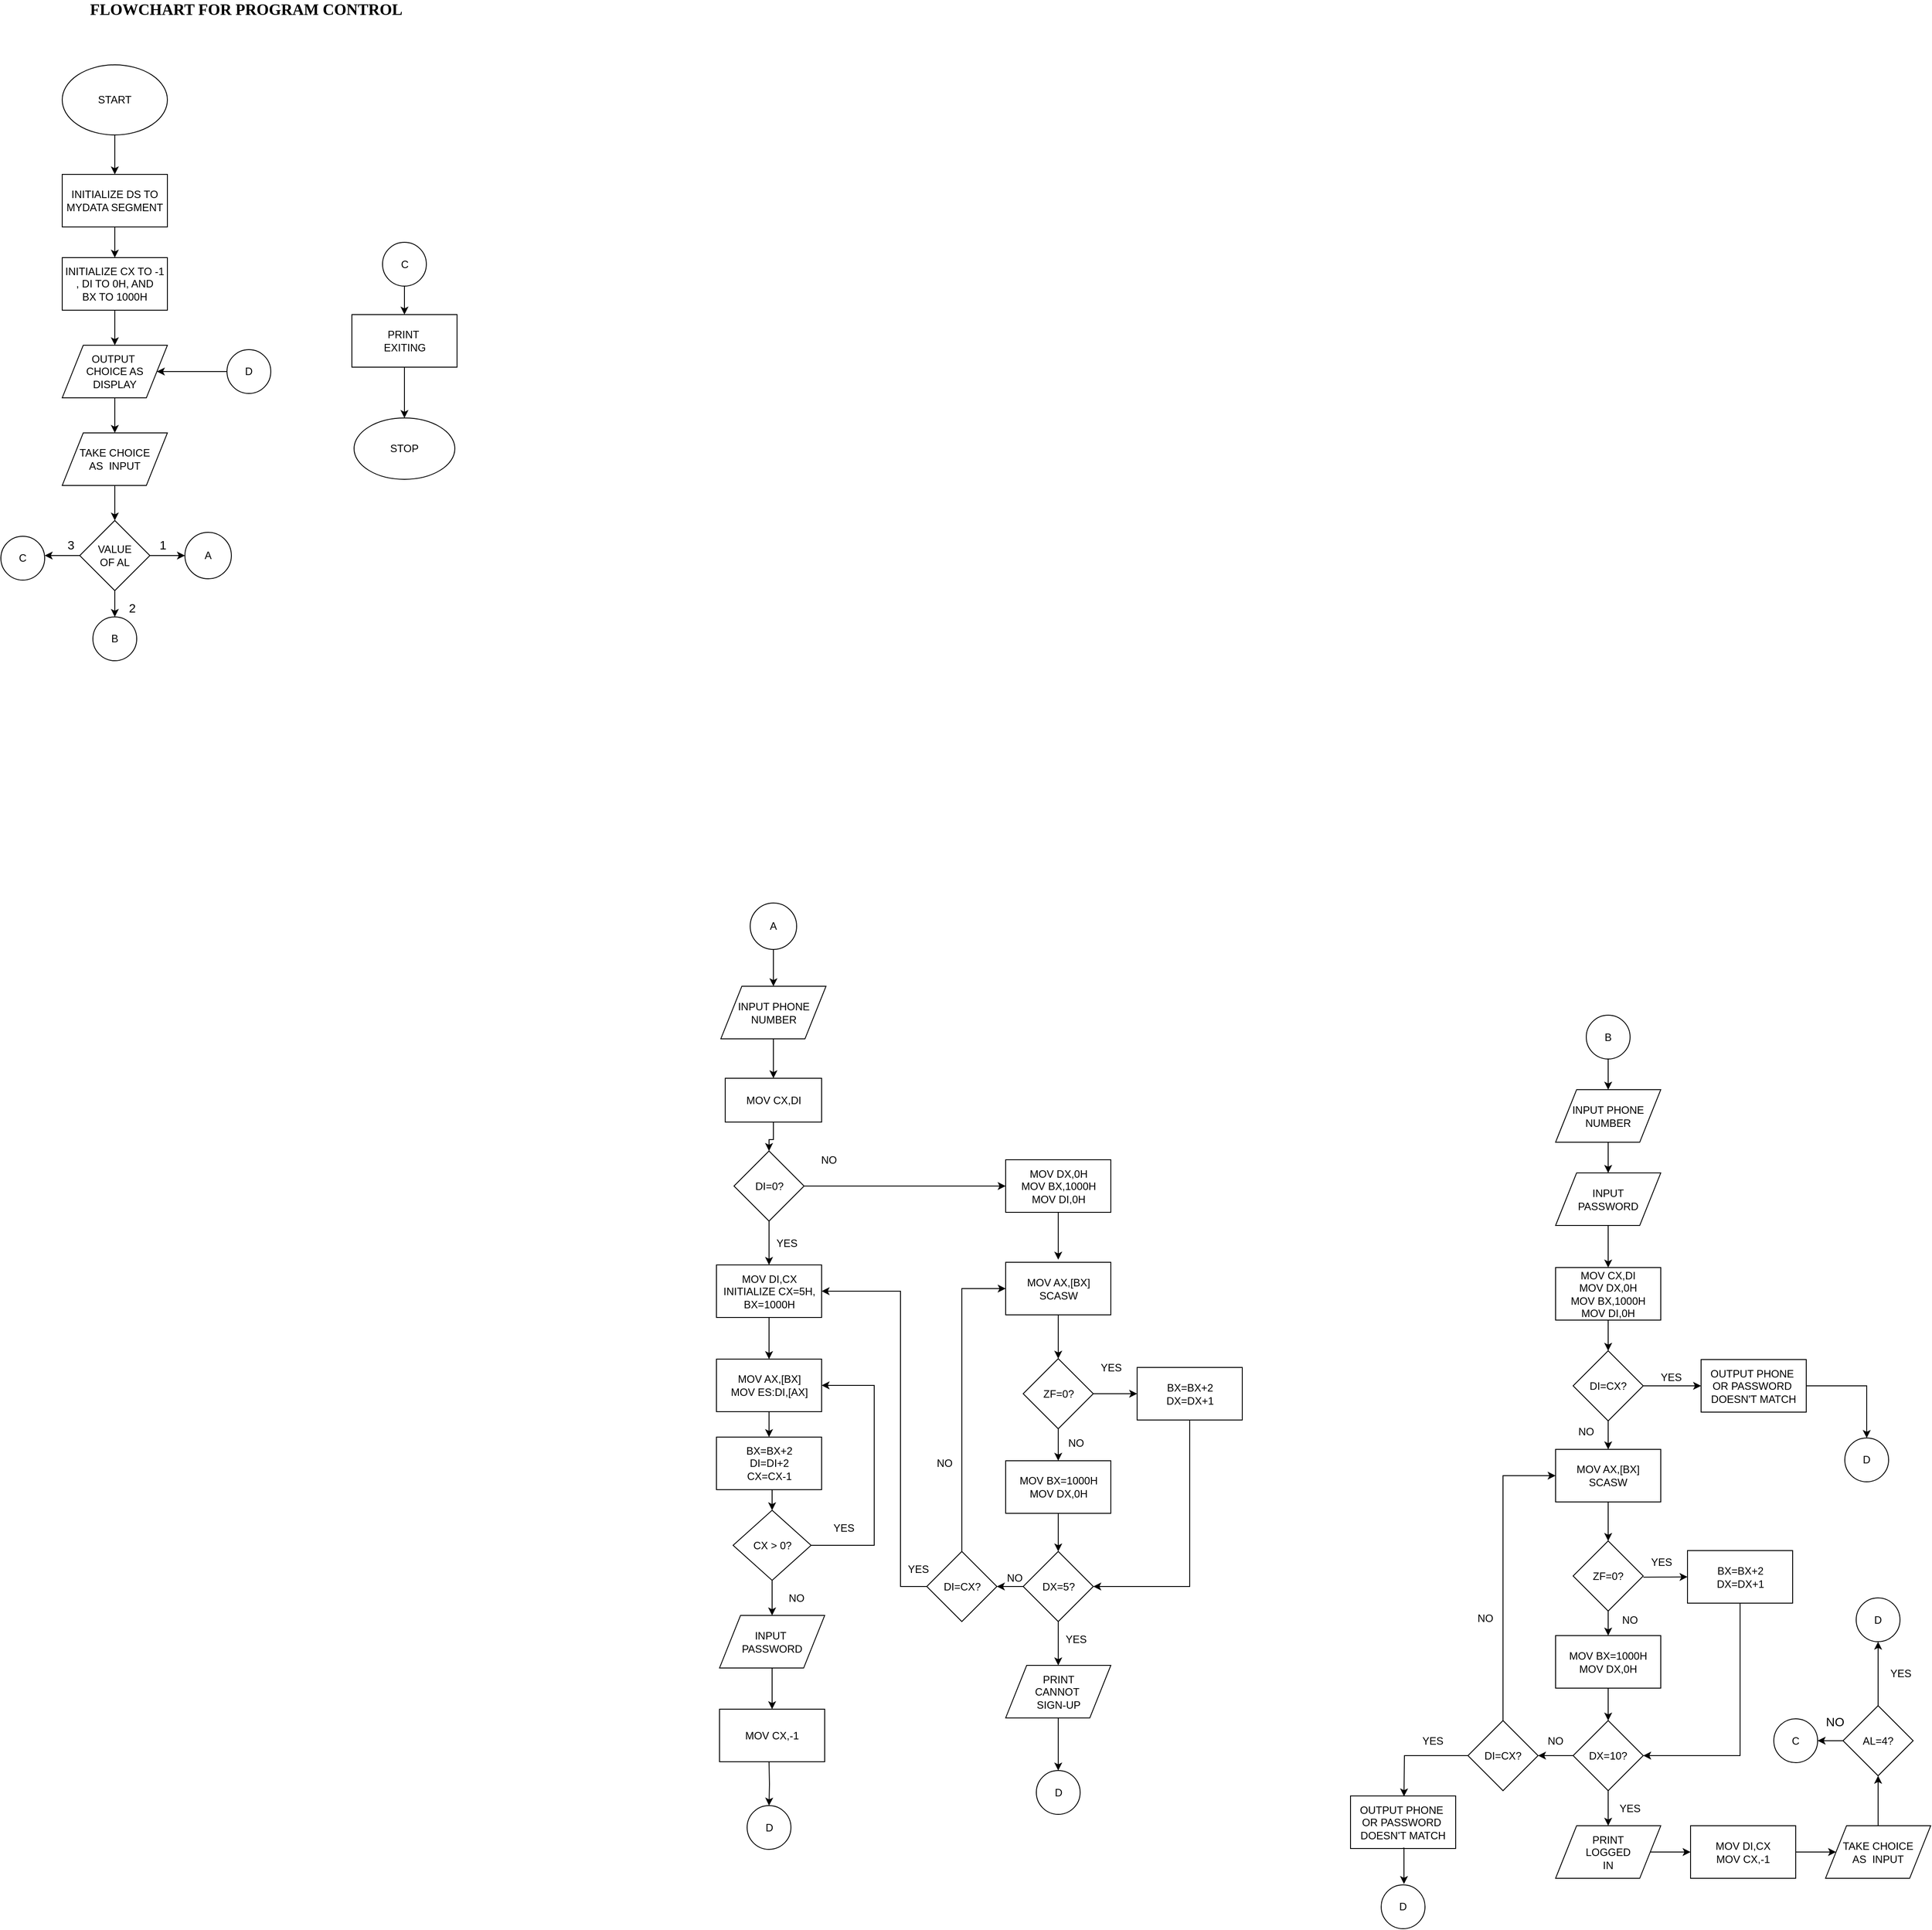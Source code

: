 <mxfile version="10.6.2" type="github"><diagram id="NV27J1ef03lEu4vQIoDJ" name="Page-1"><mxGraphModel dx="1683" dy="835" grid="1" gridSize="10" guides="1" tooltips="1" connect="1" arrows="1" fold="1" page="1" pageScale="1" pageWidth="827" pageHeight="1169" math="0" shadow="0"><root><mxCell id="0"/><mxCell id="1" parent="0"/><mxCell id="4eEv6HTgeBBaES5fdmMv-25" style="edgeStyle=orthogonalEdgeStyle;rounded=0;orthogonalLoop=1;jettySize=auto;html=1;entryX=0.5;entryY=0;entryDx=0;entryDy=0;" edge="1" parent="1" source="4eEv6HTgeBBaES5fdmMv-1" target="4eEv6HTgeBBaES5fdmMv-24"><mxGeometry relative="1" as="geometry"/></mxCell><mxCell id="4eEv6HTgeBBaES5fdmMv-1" value="START" style="ellipse;whiteSpace=wrap;html=1;" vertex="1" parent="1"><mxGeometry x="272" y="163" width="120" height="80" as="geometry"/></mxCell><mxCell id="4eEv6HTgeBBaES5fdmMv-6" style="edgeStyle=orthogonalEdgeStyle;rounded=0;orthogonalLoop=1;jettySize=auto;html=1;exitX=0.5;exitY=1;exitDx=0;exitDy=0;entryX=0.5;entryY=0;entryDx=0;entryDy=0;" edge="1" parent="1" source="4eEv6HTgeBBaES5fdmMv-2" target="4eEv6HTgeBBaES5fdmMv-3"><mxGeometry relative="1" as="geometry"/></mxCell><mxCell id="4eEv6HTgeBBaES5fdmMv-2" value="OUTPUT&amp;nbsp;&lt;br&gt;CHOICE AS&lt;br&gt;DISPLAY&lt;br&gt;" style="shape=parallelogram;perimeter=parallelogramPerimeter;whiteSpace=wrap;html=1;" vertex="1" parent="1"><mxGeometry x="272" y="483" width="120" height="60" as="geometry"/></mxCell><mxCell id="4eEv6HTgeBBaES5fdmMv-7" style="edgeStyle=orthogonalEdgeStyle;rounded=0;orthogonalLoop=1;jettySize=auto;html=1;exitX=0.5;exitY=1;exitDx=0;exitDy=0;entryX=0.5;entryY=0;entryDx=0;entryDy=0;" edge="1" parent="1" source="4eEv6HTgeBBaES5fdmMv-3" target="4eEv6HTgeBBaES5fdmMv-4"><mxGeometry relative="1" as="geometry"/></mxCell><mxCell id="4eEv6HTgeBBaES5fdmMv-3" value="TAKE CHOICE&lt;br&gt;AS&amp;nbsp; INPUT&lt;br&gt;" style="shape=parallelogram;perimeter=parallelogramPerimeter;whiteSpace=wrap;html=1;" vertex="1" parent="1"><mxGeometry x="272" y="583" width="120" height="60" as="geometry"/></mxCell><mxCell id="4eEv6HTgeBBaES5fdmMv-8" style="edgeStyle=orthogonalEdgeStyle;rounded=0;orthogonalLoop=1;jettySize=auto;html=1;" edge="1" parent="1" source="4eEv6HTgeBBaES5fdmMv-4" target="4eEv6HTgeBBaES5fdmMv-14"><mxGeometry relative="1" as="geometry"><mxPoint x="452" y="723" as="targetPoint"/></mxGeometry></mxCell><mxCell id="4eEv6HTgeBBaES5fdmMv-9" style="edgeStyle=orthogonalEdgeStyle;rounded=0;orthogonalLoop=1;jettySize=auto;html=1;" edge="1" parent="1" source="4eEv6HTgeBBaES5fdmMv-4" target="4eEv6HTgeBBaES5fdmMv-13"><mxGeometry relative="1" as="geometry"><mxPoint x="332" y="823" as="targetPoint"/></mxGeometry></mxCell><mxCell id="4eEv6HTgeBBaES5fdmMv-17" style="edgeStyle=orthogonalEdgeStyle;rounded=0;orthogonalLoop=1;jettySize=auto;html=1;" edge="1" parent="1" source="4eEv6HTgeBBaES5fdmMv-4"><mxGeometry relative="1" as="geometry"><mxPoint x="252" y="723" as="targetPoint"/></mxGeometry></mxCell><mxCell id="4eEv6HTgeBBaES5fdmMv-4" value="VALUE&lt;br&gt;OF AL&lt;br&gt;" style="rhombus;whiteSpace=wrap;html=1;" vertex="1" parent="1"><mxGeometry x="292" y="683" width="80" height="80" as="geometry"/></mxCell><mxCell id="4eEv6HTgeBBaES5fdmMv-11" value="C" style="ellipse;whiteSpace=wrap;html=1;aspect=fixed;" vertex="1" parent="1"><mxGeometry x="202" y="701" width="50" height="50" as="geometry"/></mxCell><mxCell id="4eEv6HTgeBBaES5fdmMv-13" value="B" style="ellipse;whiteSpace=wrap;html=1;aspect=fixed;" vertex="1" parent="1"><mxGeometry x="307" y="793" width="50" height="50" as="geometry"/></mxCell><mxCell id="4eEv6HTgeBBaES5fdmMv-14" value="A&lt;br&gt;" style="ellipse;whiteSpace=wrap;html=1;aspect=fixed;" vertex="1" parent="1"><mxGeometry x="412" y="696.5" width="53" height="53" as="geometry"/></mxCell><mxCell id="4eEv6HTgeBBaES5fdmMv-18" value="&lt;font style=&quot;font-size: 14px&quot;&gt;1&lt;/font&gt;" style="text;html=1;strokeColor=none;fillColor=none;align=center;verticalAlign=middle;whiteSpace=wrap;rounded=0;" vertex="1" parent="1"><mxGeometry x="367" y="700.5" width="40" height="20" as="geometry"/></mxCell><mxCell id="4eEv6HTgeBBaES5fdmMv-20" value="&lt;font style=&quot;font-size: 14px&quot;&gt;3&lt;/font&gt;" style="text;html=1;strokeColor=none;fillColor=none;align=center;verticalAlign=middle;whiteSpace=wrap;rounded=0;" vertex="1" parent="1"><mxGeometry x="262" y="700.5" width="40" height="20" as="geometry"/></mxCell><mxCell id="4eEv6HTgeBBaES5fdmMv-21" value="&lt;font style=&quot;font-size: 14px&quot;&gt;2&lt;/font&gt;" style="text;html=1;strokeColor=none;fillColor=none;align=center;verticalAlign=middle;whiteSpace=wrap;rounded=0;" vertex="1" parent="1"><mxGeometry x="332" y="773" width="40" height="20" as="geometry"/></mxCell><mxCell id="4eEv6HTgeBBaES5fdmMv-27" style="edgeStyle=orthogonalEdgeStyle;rounded=0;orthogonalLoop=1;jettySize=auto;html=1;entryX=0.5;entryY=0;entryDx=0;entryDy=0;" edge="1" parent="1" source="4eEv6HTgeBBaES5fdmMv-24" target="4eEv6HTgeBBaES5fdmMv-26"><mxGeometry relative="1" as="geometry"/></mxCell><mxCell id="4eEv6HTgeBBaES5fdmMv-24" value="INITIALIZE DS TO&lt;br&gt;MYDATA SEGMENT&lt;br&gt;" style="rounded=0;whiteSpace=wrap;html=1;" vertex="1" parent="1"><mxGeometry x="272" y="288" width="120" height="60" as="geometry"/></mxCell><mxCell id="4eEv6HTgeBBaES5fdmMv-29" style="edgeStyle=orthogonalEdgeStyle;rounded=0;orthogonalLoop=1;jettySize=auto;html=1;" edge="1" parent="1" source="4eEv6HTgeBBaES5fdmMv-26" target="4eEv6HTgeBBaES5fdmMv-2"><mxGeometry relative="1" as="geometry"/></mxCell><mxCell id="4eEv6HTgeBBaES5fdmMv-26" value="INITIALIZE CX TO -1&lt;br&gt;, DI TO 0H, AND&lt;br&gt;BX TO 1000H&lt;br&gt;" style="rounded=0;whiteSpace=wrap;html=1;" vertex="1" parent="1"><mxGeometry x="272" y="383" width="120" height="60" as="geometry"/></mxCell><mxCell id="4eEv6HTgeBBaES5fdmMv-50" style="edgeStyle=orthogonalEdgeStyle;rounded=0;orthogonalLoop=1;jettySize=auto;html=1;entryX=0.5;entryY=0;entryDx=0;entryDy=0;" edge="1" parent="1" source="4eEv6HTgeBBaES5fdmMv-30" target="4eEv6HTgeBBaES5fdmMv-32"><mxGeometry relative="1" as="geometry"/></mxCell><mxCell id="4eEv6HTgeBBaES5fdmMv-30" value="A&lt;br&gt;" style="ellipse;whiteSpace=wrap;html=1;aspect=fixed;" vertex="1" parent="1"><mxGeometry x="1057" y="1119.5" width="53" height="53" as="geometry"/></mxCell><mxCell id="4eEv6HTgeBBaES5fdmMv-52" style="edgeStyle=orthogonalEdgeStyle;rounded=0;orthogonalLoop=1;jettySize=auto;html=1;" edge="1" parent="1" source="4eEv6HTgeBBaES5fdmMv-32" target="4eEv6HTgeBBaES5fdmMv-35"><mxGeometry relative="1" as="geometry"/></mxCell><mxCell id="4eEv6HTgeBBaES5fdmMv-32" value="INPUT PHONE&lt;br&gt;NUMBER&lt;br&gt;" style="shape=parallelogram;perimeter=parallelogramPerimeter;whiteSpace=wrap;html=1;" vertex="1" parent="1"><mxGeometry x="1023.5" y="1214.5" width="120" height="60" as="geometry"/></mxCell><mxCell id="4eEv6HTgeBBaES5fdmMv-99" style="edgeStyle=orthogonalEdgeStyle;rounded=0;orthogonalLoop=1;jettySize=auto;html=1;entryX=0.5;entryY=0;entryDx=0;entryDy=0;" edge="1" parent="1" source="4eEv6HTgeBBaES5fdmMv-33" target="4eEv6HTgeBBaES5fdmMv-94"><mxGeometry relative="1" as="geometry"/></mxCell><mxCell id="4eEv6HTgeBBaES5fdmMv-33" value="INPUT&amp;nbsp;&lt;br&gt;PASSWORD&lt;br&gt;" style="shape=parallelogram;perimeter=parallelogramPerimeter;whiteSpace=wrap;html=1;" vertex="1" parent="1"><mxGeometry x="1022" y="1932.5" width="120" height="60" as="geometry"/></mxCell><mxCell id="4eEv6HTgeBBaES5fdmMv-54" style="edgeStyle=orthogonalEdgeStyle;rounded=0;orthogonalLoop=1;jettySize=auto;html=1;" edge="1" parent="1" source="4eEv6HTgeBBaES5fdmMv-35" target="4eEv6HTgeBBaES5fdmMv-36"><mxGeometry relative="1" as="geometry"/></mxCell><mxCell id="4eEv6HTgeBBaES5fdmMv-35" value="MOV CX,DI" style="rounded=0;whiteSpace=wrap;html=1;" vertex="1" parent="1"><mxGeometry x="1028.5" y="1319.5" width="110" height="50" as="geometry"/></mxCell><mxCell id="4eEv6HTgeBBaES5fdmMv-48" style="edgeStyle=orthogonalEdgeStyle;rounded=0;orthogonalLoop=1;jettySize=auto;html=1;entryX=0.5;entryY=0;entryDx=0;entryDy=0;" edge="1" parent="1" source="4eEv6HTgeBBaES5fdmMv-36" target="4eEv6HTgeBBaES5fdmMv-38"><mxGeometry relative="1" as="geometry"/></mxCell><mxCell id="4eEv6HTgeBBaES5fdmMv-57" style="edgeStyle=orthogonalEdgeStyle;rounded=0;orthogonalLoop=1;jettySize=auto;html=1;entryX=0;entryY=0.5;entryDx=0;entryDy=0;" edge="1" parent="1" source="4eEv6HTgeBBaES5fdmMv-36" target="4eEv6HTgeBBaES5fdmMv-56"><mxGeometry relative="1" as="geometry"/></mxCell><mxCell id="4eEv6HTgeBBaES5fdmMv-36" value="DI=0?" style="rhombus;whiteSpace=wrap;html=1;" vertex="1" parent="1"><mxGeometry x="1038.5" y="1402.5" width="80" height="80" as="geometry"/></mxCell><mxCell id="4eEv6HTgeBBaES5fdmMv-37" value="YES" style="text;html=1;strokeColor=none;fillColor=none;align=center;verticalAlign=middle;whiteSpace=wrap;rounded=0;" vertex="1" parent="1"><mxGeometry x="1078.5" y="1497.5" width="40" height="20" as="geometry"/></mxCell><mxCell id="4eEv6HTgeBBaES5fdmMv-49" style="edgeStyle=orthogonalEdgeStyle;rounded=0;orthogonalLoop=1;jettySize=auto;html=1;entryX=0.5;entryY=0;entryDx=0;entryDy=0;" edge="1" parent="1" source="4eEv6HTgeBBaES5fdmMv-38" target="4eEv6HTgeBBaES5fdmMv-39"><mxGeometry relative="1" as="geometry"/></mxCell><mxCell id="4eEv6HTgeBBaES5fdmMv-38" value="MOV DI,CX&lt;br&gt;INITIALIZE CX=5H,&lt;br&gt;BX=1000H&lt;br&gt;" style="rounded=0;whiteSpace=wrap;html=1;" vertex="1" parent="1"><mxGeometry x="1018.5" y="1532.5" width="120" height="60" as="geometry"/></mxCell><mxCell id="4eEv6HTgeBBaES5fdmMv-45" style="edgeStyle=orthogonalEdgeStyle;rounded=0;orthogonalLoop=1;jettySize=auto;html=1;" edge="1" parent="1" source="4eEv6HTgeBBaES5fdmMv-39" target="4eEv6HTgeBBaES5fdmMv-41"><mxGeometry relative="1" as="geometry"/></mxCell><mxCell id="4eEv6HTgeBBaES5fdmMv-39" value="MOV AX,[BX]&lt;br&gt;MOV ES:DI,[AX]&lt;br&gt;" style="rounded=0;whiteSpace=wrap;html=1;" vertex="1" parent="1"><mxGeometry x="1018.5" y="1640" width="120" height="60" as="geometry"/></mxCell><mxCell id="4eEv6HTgeBBaES5fdmMv-42" style="edgeStyle=orthogonalEdgeStyle;rounded=0;orthogonalLoop=1;jettySize=auto;html=1;entryX=1;entryY=0.5;entryDx=0;entryDy=0;exitX=1;exitY=0.5;exitDx=0;exitDy=0;" edge="1" parent="1" source="4eEv6HTgeBBaES5fdmMv-40" target="4eEv6HTgeBBaES5fdmMv-39"><mxGeometry relative="1" as="geometry"><Array as="points"><mxPoint x="1198.5" y="1852.5"/><mxPoint x="1198.5" y="1670.5"/></Array></mxGeometry></mxCell><mxCell id="4eEv6HTgeBBaES5fdmMv-69" style="edgeStyle=orthogonalEdgeStyle;rounded=0;orthogonalLoop=1;jettySize=auto;html=1;entryX=0.5;entryY=0;entryDx=0;entryDy=0;" edge="1" parent="1" source="4eEv6HTgeBBaES5fdmMv-40" target="4eEv6HTgeBBaES5fdmMv-33"><mxGeometry relative="1" as="geometry"/></mxCell><mxCell id="4eEv6HTgeBBaES5fdmMv-40" value="CX &amp;gt; 0?" style="rhombus;whiteSpace=wrap;html=1;" vertex="1" parent="1"><mxGeometry x="1037.5" y="1812.5" width="89" height="80" as="geometry"/></mxCell><mxCell id="4eEv6HTgeBBaES5fdmMv-46" style="edgeStyle=orthogonalEdgeStyle;rounded=0;orthogonalLoop=1;jettySize=auto;html=1;exitX=0.5;exitY=1;exitDx=0;exitDy=0;entryX=0.5;entryY=0;entryDx=0;entryDy=0;" edge="1" parent="1" source="4eEv6HTgeBBaES5fdmMv-41" target="4eEv6HTgeBBaES5fdmMv-40"><mxGeometry relative="1" as="geometry"/></mxCell><mxCell id="4eEv6HTgeBBaES5fdmMv-41" value="&lt;span&gt;BX=BX+2&lt;/span&gt;&lt;br&gt;&lt;span&gt;DI=DI+2&lt;/span&gt;&lt;br&gt;&lt;span&gt;CX=CX-1&lt;/span&gt;" style="rounded=0;whiteSpace=wrap;html=1;" vertex="1" parent="1"><mxGeometry x="1018.5" y="1729" width="120" height="60" as="geometry"/></mxCell><mxCell id="4eEv6HTgeBBaES5fdmMv-43" value="YES" style="text;html=1;strokeColor=none;fillColor=none;align=center;verticalAlign=middle;whiteSpace=wrap;rounded=0;" vertex="1" parent="1"><mxGeometry x="1143.5" y="1822.5" width="40" height="20" as="geometry"/></mxCell><mxCell id="4eEv6HTgeBBaES5fdmMv-55" value="NO" style="text;html=1;strokeColor=none;fillColor=none;align=center;verticalAlign=middle;whiteSpace=wrap;rounded=0;" vertex="1" parent="1"><mxGeometry x="1126.5" y="1402.5" width="40" height="20" as="geometry"/></mxCell><mxCell id="4eEv6HTgeBBaES5fdmMv-59" style="edgeStyle=orthogonalEdgeStyle;rounded=0;orthogonalLoop=1;jettySize=auto;html=1;" edge="1" parent="1" source="4eEv6HTgeBBaES5fdmMv-56"><mxGeometry relative="1" as="geometry"><mxPoint x="1408.5" y="1526.5" as="targetPoint"/></mxGeometry></mxCell><mxCell id="4eEv6HTgeBBaES5fdmMv-56" value="MOV DX,0H&lt;br&gt;MOV BX,1000H&lt;br&gt;MOV DI,0H&lt;br&gt;" style="rounded=0;whiteSpace=wrap;html=1;" vertex="1" parent="1"><mxGeometry x="1348.5" y="1412.5" width="120" height="60" as="geometry"/></mxCell><mxCell id="4eEv6HTgeBBaES5fdmMv-61" style="edgeStyle=orthogonalEdgeStyle;rounded=0;orthogonalLoop=1;jettySize=auto;html=1;" edge="1" parent="1" source="4eEv6HTgeBBaES5fdmMv-58" target="4eEv6HTgeBBaES5fdmMv-60"><mxGeometry relative="1" as="geometry"/></mxCell><mxCell id="4eEv6HTgeBBaES5fdmMv-58" value="MOV AX,[BX]&lt;br&gt;SCASW&lt;br&gt;" style="rounded=0;whiteSpace=wrap;html=1;" vertex="1" parent="1"><mxGeometry x="1348.5" y="1529.5" width="120" height="60" as="geometry"/></mxCell><mxCell id="4eEv6HTgeBBaES5fdmMv-66" style="edgeStyle=orthogonalEdgeStyle;rounded=0;orthogonalLoop=1;jettySize=auto;html=1;entryX=0;entryY=0.5;entryDx=0;entryDy=0;" edge="1" parent="1" source="4eEv6HTgeBBaES5fdmMv-60" target="4eEv6HTgeBBaES5fdmMv-63"><mxGeometry relative="1" as="geometry"/></mxCell><mxCell id="4eEv6HTgeBBaES5fdmMv-67" style="edgeStyle=orthogonalEdgeStyle;rounded=0;orthogonalLoop=1;jettySize=auto;html=1;entryX=0.5;entryY=0;entryDx=0;entryDy=0;" edge="1" parent="1" source="4eEv6HTgeBBaES5fdmMv-60" target="4eEv6HTgeBBaES5fdmMv-64"><mxGeometry relative="1" as="geometry"/></mxCell><mxCell id="4eEv6HTgeBBaES5fdmMv-60" value="ZF=0?" style="rhombus;whiteSpace=wrap;html=1;" vertex="1" parent="1"><mxGeometry x="1368.5" y="1639.5" width="80" height="80" as="geometry"/></mxCell><mxCell id="4eEv6HTgeBBaES5fdmMv-62" value="YES" style="text;html=1;strokeColor=none;fillColor=none;align=center;verticalAlign=middle;whiteSpace=wrap;rounded=0;" vertex="1" parent="1"><mxGeometry x="1448.5" y="1640" width="40" height="20" as="geometry"/></mxCell><mxCell id="4eEv6HTgeBBaES5fdmMv-72" style="edgeStyle=orthogonalEdgeStyle;rounded=0;orthogonalLoop=1;jettySize=auto;html=1;entryX=1;entryY=0.5;entryDx=0;entryDy=0;" edge="1" parent="1" source="4eEv6HTgeBBaES5fdmMv-63" target="4eEv6HTgeBBaES5fdmMv-65"><mxGeometry relative="1" as="geometry"><Array as="points"><mxPoint x="1558.5" y="1899.5"/></Array></mxGeometry></mxCell><mxCell id="4eEv6HTgeBBaES5fdmMv-63" value="BX=BX+2&lt;br&gt;DX=DX+1&lt;br&gt;" style="rounded=0;whiteSpace=wrap;html=1;" vertex="1" parent="1"><mxGeometry x="1498.5" y="1649.5" width="120" height="60" as="geometry"/></mxCell><mxCell id="4eEv6HTgeBBaES5fdmMv-68" style="edgeStyle=orthogonalEdgeStyle;rounded=0;orthogonalLoop=1;jettySize=auto;html=1;" edge="1" parent="1" source="4eEv6HTgeBBaES5fdmMv-64" target="4eEv6HTgeBBaES5fdmMv-65"><mxGeometry relative="1" as="geometry"/></mxCell><mxCell id="4eEv6HTgeBBaES5fdmMv-64" value="MOV BX=1000H&lt;br&gt;MOV DX,0H&lt;br&gt;" style="rounded=0;whiteSpace=wrap;html=1;" vertex="1" parent="1"><mxGeometry x="1348.5" y="1756" width="120" height="60" as="geometry"/></mxCell><mxCell id="4eEv6HTgeBBaES5fdmMv-77" style="edgeStyle=orthogonalEdgeStyle;rounded=0;orthogonalLoop=1;jettySize=auto;html=1;entryX=0.5;entryY=0;entryDx=0;entryDy=0;" edge="1" parent="1" source="4eEv6HTgeBBaES5fdmMv-65" target="4eEv6HTgeBBaES5fdmMv-76"><mxGeometry relative="1" as="geometry"/></mxCell><mxCell id="4eEv6HTgeBBaES5fdmMv-81" style="edgeStyle=orthogonalEdgeStyle;rounded=0;orthogonalLoop=1;jettySize=auto;html=1;entryX=1;entryY=0.5;entryDx=0;entryDy=0;" edge="1" parent="1" source="4eEv6HTgeBBaES5fdmMv-65" target="4eEv6HTgeBBaES5fdmMv-80"><mxGeometry relative="1" as="geometry"/></mxCell><mxCell id="4eEv6HTgeBBaES5fdmMv-65" value="DX=5?" style="rhombus;whiteSpace=wrap;html=1;" vertex="1" parent="1"><mxGeometry x="1368.5" y="1859.5" width="80" height="80" as="geometry"/></mxCell><mxCell id="4eEv6HTgeBBaES5fdmMv-70" value="NO" style="text;html=1;strokeColor=none;fillColor=none;align=center;verticalAlign=middle;whiteSpace=wrap;rounded=0;" vertex="1" parent="1"><mxGeometry x="1090" y="1902.5" width="40" height="20" as="geometry"/></mxCell><mxCell id="4eEv6HTgeBBaES5fdmMv-73" value="NO" style="text;html=1;strokeColor=none;fillColor=none;align=center;verticalAlign=middle;whiteSpace=wrap;rounded=0;" vertex="1" parent="1"><mxGeometry x="1408.5" y="1726" width="40" height="20" as="geometry"/></mxCell><mxCell id="4eEv6HTgeBBaES5fdmMv-91" style="edgeStyle=orthogonalEdgeStyle;rounded=0;orthogonalLoop=1;jettySize=auto;html=1;entryX=0.5;entryY=0;entryDx=0;entryDy=0;" edge="1" parent="1" source="4eEv6HTgeBBaES5fdmMv-76" target="4eEv6HTgeBBaES5fdmMv-90"><mxGeometry relative="1" as="geometry"/></mxCell><mxCell id="4eEv6HTgeBBaES5fdmMv-76" value="PRINT&lt;br&gt;CANNOT&amp;nbsp;&lt;br&gt;SIGN-UP&lt;br&gt;" style="shape=parallelogram;perimeter=parallelogramPerimeter;whiteSpace=wrap;html=1;" vertex="1" parent="1"><mxGeometry x="1348.5" y="1989.5" width="120" height="60" as="geometry"/></mxCell><mxCell id="4eEv6HTgeBBaES5fdmMv-79" value="YES" style="text;html=1;strokeColor=none;fillColor=none;align=center;verticalAlign=middle;whiteSpace=wrap;rounded=0;" vertex="1" parent="1"><mxGeometry x="1408.5" y="1949.5" width="40" height="20" as="geometry"/></mxCell><mxCell id="4eEv6HTgeBBaES5fdmMv-83" style="edgeStyle=orthogonalEdgeStyle;rounded=0;orthogonalLoop=1;jettySize=auto;html=1;entryX=1;entryY=0.5;entryDx=0;entryDy=0;exitX=0;exitY=0.5;exitDx=0;exitDy=0;" edge="1" parent="1" source="4eEv6HTgeBBaES5fdmMv-80" target="4eEv6HTgeBBaES5fdmMv-38"><mxGeometry relative="1" as="geometry"><mxPoint x="1218.5" y="1899.5" as="sourcePoint"/><Array as="points"><mxPoint x="1228.5" y="1899.5"/><mxPoint x="1228.5" y="1562.5"/></Array></mxGeometry></mxCell><mxCell id="4eEv6HTgeBBaES5fdmMv-87" style="edgeStyle=orthogonalEdgeStyle;rounded=0;orthogonalLoop=1;jettySize=auto;html=1;entryX=0;entryY=0.5;entryDx=0;entryDy=0;" edge="1" parent="1" source="4eEv6HTgeBBaES5fdmMv-80" target="4eEv6HTgeBBaES5fdmMv-58"><mxGeometry relative="1" as="geometry"><Array as="points"><mxPoint x="1298.5" y="1559.5"/></Array></mxGeometry></mxCell><mxCell id="4eEv6HTgeBBaES5fdmMv-80" value="DI=CX?" style="rhombus;whiteSpace=wrap;html=1;" vertex="1" parent="1"><mxGeometry x="1258.5" y="1859.5" width="80" height="80" as="geometry"/></mxCell><mxCell id="4eEv6HTgeBBaES5fdmMv-82" value="NO" style="text;html=1;strokeColor=none;fillColor=none;align=center;verticalAlign=middle;whiteSpace=wrap;rounded=0;" vertex="1" parent="1"><mxGeometry x="1338.5" y="1879.5" width="40" height="20" as="geometry"/></mxCell><mxCell id="4eEv6HTgeBBaES5fdmMv-84" value="YES" style="text;html=1;strokeColor=none;fillColor=none;align=center;verticalAlign=middle;whiteSpace=wrap;rounded=0;" vertex="1" parent="1"><mxGeometry x="1228.5" y="1869.5" width="40" height="20" as="geometry"/></mxCell><mxCell id="4eEv6HTgeBBaES5fdmMv-88" value="NO" style="text;html=1;strokeColor=none;fillColor=none;align=center;verticalAlign=middle;whiteSpace=wrap;rounded=0;" vertex="1" parent="1"><mxGeometry x="1258.5" y="1749" width="40" height="20" as="geometry"/></mxCell><mxCell id="4eEv6HTgeBBaES5fdmMv-90" value="D" style="ellipse;whiteSpace=wrap;html=1;aspect=fixed;" vertex="1" parent="1"><mxGeometry x="1383.5" y="2109.5" width="50" height="50" as="geometry"/></mxCell><mxCell id="4eEv6HTgeBBaES5fdmMv-93" style="edgeStyle=orthogonalEdgeStyle;rounded=0;orthogonalLoop=1;jettySize=auto;html=1;entryX=1;entryY=0.5;entryDx=0;entryDy=0;" edge="1" parent="1" source="4eEv6HTgeBBaES5fdmMv-92" target="4eEv6HTgeBBaES5fdmMv-2"><mxGeometry relative="1" as="geometry"/></mxCell><mxCell id="4eEv6HTgeBBaES5fdmMv-92" value="D" style="ellipse;whiteSpace=wrap;html=1;aspect=fixed;" vertex="1" parent="1"><mxGeometry x="460" y="488" width="50" height="50" as="geometry"/></mxCell><mxCell id="4eEv6HTgeBBaES5fdmMv-94" value="MOV CX,-1" style="rounded=0;whiteSpace=wrap;html=1;" vertex="1" parent="1"><mxGeometry x="1022" y="2039.5" width="120" height="60" as="geometry"/></mxCell><mxCell id="4eEv6HTgeBBaES5fdmMv-100" style="edgeStyle=orthogonalEdgeStyle;rounded=0;orthogonalLoop=1;jettySize=auto;html=1;entryX=0.5;entryY=0;entryDx=0;entryDy=0;" edge="1" parent="1" target="4eEv6HTgeBBaES5fdmMv-101"><mxGeometry relative="1" as="geometry"><mxPoint x="1078.5" y="2099.5" as="sourcePoint"/></mxGeometry></mxCell><mxCell id="4eEv6HTgeBBaES5fdmMv-101" value="D" style="ellipse;whiteSpace=wrap;html=1;aspect=fixed;" vertex="1" parent="1"><mxGeometry x="1053.5" y="2149.5" width="50" height="50" as="geometry"/></mxCell><mxCell id="4eEv6HTgeBBaES5fdmMv-107" style="edgeStyle=orthogonalEdgeStyle;rounded=0;orthogonalLoop=1;jettySize=auto;html=1;entryX=0.5;entryY=0;entryDx=0;entryDy=0;" edge="1" parent="1" source="4eEv6HTgeBBaES5fdmMv-102" target="4eEv6HTgeBBaES5fdmMv-106"><mxGeometry relative="1" as="geometry"/></mxCell><mxCell id="4eEv6HTgeBBaES5fdmMv-102" value="B" style="ellipse;whiteSpace=wrap;html=1;aspect=fixed;" vertex="1" parent="1"><mxGeometry x="2011" y="1247.5" width="50" height="50" as="geometry"/></mxCell><mxCell id="4eEv6HTgeBBaES5fdmMv-109" style="edgeStyle=orthogonalEdgeStyle;rounded=0;orthogonalLoop=1;jettySize=auto;html=1;entryX=0.5;entryY=0;entryDx=0;entryDy=0;" edge="1" parent="1" source="4eEv6HTgeBBaES5fdmMv-106" target="4eEv6HTgeBBaES5fdmMv-108"><mxGeometry relative="1" as="geometry"/></mxCell><mxCell id="4eEv6HTgeBBaES5fdmMv-106" value="INPUT PHONE&lt;br&gt;NUMBER&lt;br&gt;" style="shape=parallelogram;perimeter=parallelogramPerimeter;whiteSpace=wrap;html=1;" vertex="1" parent="1"><mxGeometry x="1976" y="1332.5" width="120" height="60" as="geometry"/></mxCell><mxCell id="4eEv6HTgeBBaES5fdmMv-111" style="edgeStyle=orthogonalEdgeStyle;rounded=0;orthogonalLoop=1;jettySize=auto;html=1;entryX=0.5;entryY=0;entryDx=0;entryDy=0;" edge="1" parent="1" source="4eEv6HTgeBBaES5fdmMv-108" target="4eEv6HTgeBBaES5fdmMv-110"><mxGeometry relative="1" as="geometry"/></mxCell><mxCell id="4eEv6HTgeBBaES5fdmMv-108" value="INPUT &lt;br&gt;PASSWORD&lt;br&gt;" style="shape=parallelogram;perimeter=parallelogramPerimeter;whiteSpace=wrap;html=1;" vertex="1" parent="1"><mxGeometry x="1976" y="1427.5" width="120" height="60" as="geometry"/></mxCell><mxCell id="4eEv6HTgeBBaES5fdmMv-113" style="edgeStyle=orthogonalEdgeStyle;rounded=0;orthogonalLoop=1;jettySize=auto;html=1;entryX=0.5;entryY=0;entryDx=0;entryDy=0;" edge="1" parent="1" source="4eEv6HTgeBBaES5fdmMv-110" target="4eEv6HTgeBBaES5fdmMv-112"><mxGeometry relative="1" as="geometry"/></mxCell><mxCell id="4eEv6HTgeBBaES5fdmMv-110" value="MOV CX,DI&lt;br&gt;MOV DX,0H&lt;br&gt;MOV BX,1000H&lt;br&gt;MOV DI,0H&lt;br&gt;" style="rounded=0;whiteSpace=wrap;html=1;" vertex="1" parent="1"><mxGeometry x="1976" y="1535.5" width="120" height="60" as="geometry"/></mxCell><mxCell id="4eEv6HTgeBBaES5fdmMv-115" style="edgeStyle=orthogonalEdgeStyle;rounded=0;orthogonalLoop=1;jettySize=auto;html=1;entryX=0;entryY=0.5;entryDx=0;entryDy=0;" edge="1" parent="1" source="4eEv6HTgeBBaES5fdmMv-112" target="4eEv6HTgeBBaES5fdmMv-114"><mxGeometry relative="1" as="geometry"/></mxCell><mxCell id="4eEv6HTgeBBaES5fdmMv-120" style="edgeStyle=orthogonalEdgeStyle;rounded=0;orthogonalLoop=1;jettySize=auto;html=1;entryX=0.5;entryY=0;entryDx=0;entryDy=0;" edge="1" parent="1" source="4eEv6HTgeBBaES5fdmMv-112" target="4eEv6HTgeBBaES5fdmMv-119"><mxGeometry relative="1" as="geometry"/></mxCell><mxCell id="4eEv6HTgeBBaES5fdmMv-112" value="DI=CX?" style="rhombus;whiteSpace=wrap;html=1;" vertex="1" parent="1"><mxGeometry x="1996" y="1630.5" width="80" height="80" as="geometry"/></mxCell><mxCell id="4eEv6HTgeBBaES5fdmMv-114" value="OUTPUT PHONE&amp;nbsp; OR PASSWORD&amp;nbsp;&lt;br&gt;DOESN'T MATCH&lt;br&gt;" style="rounded=0;whiteSpace=wrap;html=1;" vertex="1" parent="1"><mxGeometry x="2142" y="1640.5" width="120" height="60" as="geometry"/></mxCell><mxCell id="4eEv6HTgeBBaES5fdmMv-116" value="YES" style="text;html=1;resizable=0;points=[];autosize=1;align=left;verticalAlign=top;spacingTop=-4;" vertex="1" parent="1"><mxGeometry x="2094" y="1650.5" width="40" height="20" as="geometry"/></mxCell><mxCell id="4eEv6HTgeBBaES5fdmMv-117" style="edgeStyle=orthogonalEdgeStyle;rounded=0;orthogonalLoop=1;jettySize=auto;html=1;entryX=0.5;entryY=0;entryDx=0;entryDy=0;exitX=1;exitY=0.5;exitDx=0;exitDy=0;" edge="1" parent="1" target="4eEv6HTgeBBaES5fdmMv-118" source="4eEv6HTgeBBaES5fdmMv-114"><mxGeometry relative="1" as="geometry"><mxPoint x="2330.667" y="1670" as="sourcePoint"/></mxGeometry></mxCell><mxCell id="4eEv6HTgeBBaES5fdmMv-118" value="D" style="ellipse;whiteSpace=wrap;html=1;aspect=fixed;" vertex="1" parent="1"><mxGeometry x="2306" y="1730" width="50" height="50" as="geometry"/></mxCell><mxCell id="4eEv6HTgeBBaES5fdmMv-124" value="" style="edgeStyle=orthogonalEdgeStyle;rounded=0;orthogonalLoop=1;jettySize=auto;html=1;" edge="1" parent="1" source="4eEv6HTgeBBaES5fdmMv-119" target="4eEv6HTgeBBaES5fdmMv-122"><mxGeometry relative="1" as="geometry"/></mxCell><mxCell id="4eEv6HTgeBBaES5fdmMv-119" value="MOV AX,[BX]&lt;br&gt;SCASW&lt;br&gt;" style="rounded=0;whiteSpace=wrap;html=1;" vertex="1" parent="1"><mxGeometry x="1976" y="1743" width="120" height="60" as="geometry"/></mxCell><mxCell id="4eEv6HTgeBBaES5fdmMv-121" value="NO" style="text;html=1;strokeColor=none;fillColor=none;align=center;verticalAlign=middle;whiteSpace=wrap;rounded=0;" vertex="1" parent="1"><mxGeometry x="1991" y="1712.5" width="40" height="20" as="geometry"/></mxCell><mxCell id="4eEv6HTgeBBaES5fdmMv-132" value="" style="edgeStyle=orthogonalEdgeStyle;rounded=0;orthogonalLoop=1;jettySize=auto;html=1;" edge="1" parent="1" source="4eEv6HTgeBBaES5fdmMv-122" target="4eEv6HTgeBBaES5fdmMv-129"><mxGeometry relative="1" as="geometry"/></mxCell><mxCell id="4eEv6HTgeBBaES5fdmMv-122" value="ZF=0?" style="rhombus;whiteSpace=wrap;html=1;" vertex="1" parent="1"><mxGeometry x="1996" y="1847.5" width="80" height="80" as="geometry"/></mxCell><mxCell id="4eEv6HTgeBBaES5fdmMv-125" style="edgeStyle=orthogonalEdgeStyle;rounded=0;orthogonalLoop=1;jettySize=auto;html=1;entryX=0;entryY=0.5;entryDx=0;entryDy=0;" edge="1" parent="1" target="4eEv6HTgeBBaES5fdmMv-127"><mxGeometry relative="1" as="geometry"><mxPoint x="2076.167" y="1888.833" as="sourcePoint"/><Array as="points"><mxPoint x="2096" y="1888.5"/><mxPoint x="2096" y="1888.5"/></Array></mxGeometry></mxCell><mxCell id="4eEv6HTgeBBaES5fdmMv-126" value="YES" style="text;html=1;strokeColor=none;fillColor=none;align=center;verticalAlign=middle;whiteSpace=wrap;rounded=0;" vertex="1" parent="1"><mxGeometry x="2076.5" y="1862" width="40" height="20" as="geometry"/></mxCell><mxCell id="4eEv6HTgeBBaES5fdmMv-137" style="edgeStyle=orthogonalEdgeStyle;rounded=0;orthogonalLoop=1;jettySize=auto;html=1;entryX=1;entryY=0.5;entryDx=0;entryDy=0;" edge="1" parent="1" source="4eEv6HTgeBBaES5fdmMv-127" target="4eEv6HTgeBBaES5fdmMv-133"><mxGeometry relative="1" as="geometry"><Array as="points"><mxPoint x="2187" y="2092.5"/></Array></mxGeometry></mxCell><mxCell id="4eEv6HTgeBBaES5fdmMv-127" value="BX=BX+2&lt;br&gt;DX=DX+1&lt;br&gt;" style="rounded=0;whiteSpace=wrap;html=1;" vertex="1" parent="1"><mxGeometry x="2126.5" y="1858.5" width="120" height="60" as="geometry"/></mxCell><mxCell id="4eEv6HTgeBBaES5fdmMv-134" value="" style="edgeStyle=orthogonalEdgeStyle;rounded=0;orthogonalLoop=1;jettySize=auto;html=1;" edge="1" parent="1" source="4eEv6HTgeBBaES5fdmMv-129" target="4eEv6HTgeBBaES5fdmMv-133"><mxGeometry relative="1" as="geometry"/></mxCell><mxCell id="4eEv6HTgeBBaES5fdmMv-129" value="MOV BX=1000H&lt;br&gt;MOV DX,0H&lt;br&gt;" style="rounded=0;whiteSpace=wrap;html=1;" vertex="1" parent="1"><mxGeometry x="1976" y="1955.5" width="120" height="60" as="geometry"/></mxCell><mxCell id="4eEv6HTgeBBaES5fdmMv-131" value="NO" style="text;html=1;strokeColor=none;fillColor=none;align=center;verticalAlign=middle;whiteSpace=wrap;rounded=0;" vertex="1" parent="1"><mxGeometry x="2041" y="1927.5" width="40" height="20" as="geometry"/></mxCell><mxCell id="4eEv6HTgeBBaES5fdmMv-139" value="" style="edgeStyle=orthogonalEdgeStyle;rounded=0;orthogonalLoop=1;jettySize=auto;html=1;" edge="1" parent="1" source="4eEv6HTgeBBaES5fdmMv-133" target="4eEv6HTgeBBaES5fdmMv-138"><mxGeometry relative="1" as="geometry"/></mxCell><mxCell id="4eEv6HTgeBBaES5fdmMv-151" value="" style="edgeStyle=orthogonalEdgeStyle;rounded=0;orthogonalLoop=1;jettySize=auto;html=1;" edge="1" parent="1" source="4eEv6HTgeBBaES5fdmMv-133" target="4eEv6HTgeBBaES5fdmMv-146"><mxGeometry relative="1" as="geometry"/></mxCell><mxCell id="4eEv6HTgeBBaES5fdmMv-133" value="DX=10?" style="rhombus;whiteSpace=wrap;html=1;" vertex="1" parent="1"><mxGeometry x="1996" y="2052.5" width="80" height="80" as="geometry"/></mxCell><mxCell id="4eEv6HTgeBBaES5fdmMv-142" value="" style="edgeStyle=orthogonalEdgeStyle;rounded=0;orthogonalLoop=1;jettySize=auto;html=1;" edge="1" parent="1" source="4eEv6HTgeBBaES5fdmMv-138" target="4eEv6HTgeBBaES5fdmMv-141"><mxGeometry relative="1" as="geometry"/></mxCell><mxCell id="4eEv6HTgeBBaES5fdmMv-138" value="PRINT&lt;br&gt;LOGGED&lt;br&gt;IN&lt;br&gt;" style="shape=parallelogram;perimeter=parallelogramPerimeter;whiteSpace=wrap;html=1;" vertex="1" parent="1"><mxGeometry x="1976" y="2172.5" width="120" height="60" as="geometry"/></mxCell><mxCell id="4eEv6HTgeBBaES5fdmMv-140" value="YES" style="text;html=1;strokeColor=none;fillColor=none;align=center;verticalAlign=middle;whiteSpace=wrap;rounded=0;" vertex="1" parent="1"><mxGeometry x="2041" y="2142.5" width="40" height="20" as="geometry"/></mxCell><mxCell id="4eEv6HTgeBBaES5fdmMv-181" value="" style="edgeStyle=orthogonalEdgeStyle;rounded=0;orthogonalLoop=1;jettySize=auto;html=1;" edge="1" parent="1" source="4eEv6HTgeBBaES5fdmMv-141" target="4eEv6HTgeBBaES5fdmMv-166"><mxGeometry relative="1" as="geometry"/></mxCell><mxCell id="4eEv6HTgeBBaES5fdmMv-141" value="MOV DI,CX&lt;br&gt;MOV CX,-1" style="rounded=0;whiteSpace=wrap;html=1;" vertex="1" parent="1"><mxGeometry x="2130" y="2172.5" width="120" height="60" as="geometry"/></mxCell><mxCell id="4eEv6HTgeBBaES5fdmMv-144" value="D" style="ellipse;whiteSpace=wrap;html=1;aspect=fixed;" vertex="1" parent="1"><mxGeometry x="2319" y="1912.5" width="50" height="50" as="geometry"/></mxCell><mxCell id="4eEv6HTgeBBaES5fdmMv-158" style="edgeStyle=orthogonalEdgeStyle;rounded=0;orthogonalLoop=1;jettySize=auto;html=1;" edge="1" parent="1" source="4eEv6HTgeBBaES5fdmMv-146"><mxGeometry relative="1" as="geometry"><mxPoint x="1803" y="2139" as="targetPoint"/></mxGeometry></mxCell><mxCell id="4eEv6HTgeBBaES5fdmMv-159" style="edgeStyle=orthogonalEdgeStyle;rounded=0;orthogonalLoop=1;jettySize=auto;html=1;entryX=0;entryY=0.5;entryDx=0;entryDy=0;" edge="1" parent="1" source="4eEv6HTgeBBaES5fdmMv-146" target="4eEv6HTgeBBaES5fdmMv-119"><mxGeometry relative="1" as="geometry"><Array as="points"><mxPoint x="1916" y="1773"/></Array></mxGeometry></mxCell><mxCell id="4eEv6HTgeBBaES5fdmMv-146" value="DI=CX?" style="rhombus;whiteSpace=wrap;html=1;" vertex="1" parent="1"><mxGeometry x="1876" y="2052.5" width="80" height="80" as="geometry"/></mxCell><mxCell id="4eEv6HTgeBBaES5fdmMv-147" value="NO" style="text;html=1;strokeColor=none;fillColor=none;align=center;verticalAlign=middle;whiteSpace=wrap;rounded=0;" vertex="1" parent="1"><mxGeometry x="1956" y="2065.5" width="40" height="20" as="geometry"/></mxCell><mxCell id="4eEv6HTgeBBaES5fdmMv-154" value="OUTPUT PHONE&amp;nbsp; OR PASSWORD&amp;nbsp;&lt;br&gt;DOESN'T MATCH&lt;br&gt;" style="rounded=0;whiteSpace=wrap;html=1;" vertex="1" parent="1"><mxGeometry x="1742" y="2138.5" width="120" height="60" as="geometry"/></mxCell><mxCell id="4eEv6HTgeBBaES5fdmMv-155" value="YES" style="text;html=1;resizable=0;points=[];autosize=1;align=left;verticalAlign=top;spacingTop=-4;" vertex="1" parent="1"><mxGeometry x="1822" y="2065.5" width="40" height="20" as="geometry"/></mxCell><mxCell id="4eEv6HTgeBBaES5fdmMv-156" style="edgeStyle=orthogonalEdgeStyle;rounded=0;orthogonalLoop=1;jettySize=auto;html=1;" edge="1" parent="1"><mxGeometry relative="1" as="geometry"><mxPoint x="1802" y="2198" as="sourcePoint"/><mxPoint x="1803" y="2239" as="targetPoint"/><Array as="points"><mxPoint x="1802" y="2198"/></Array></mxGeometry></mxCell><mxCell id="4eEv6HTgeBBaES5fdmMv-157" value="D" style="ellipse;whiteSpace=wrap;html=1;aspect=fixed;" vertex="1" parent="1"><mxGeometry x="1777" y="2240" width="50" height="50" as="geometry"/></mxCell><mxCell id="4eEv6HTgeBBaES5fdmMv-160" value="NO" style="text;html=1;strokeColor=none;fillColor=none;align=center;verticalAlign=middle;whiteSpace=wrap;rounded=0;" vertex="1" parent="1"><mxGeometry x="1876" y="1925.5" width="40" height="20" as="geometry"/></mxCell><mxCell id="4eEv6HTgeBBaES5fdmMv-164" value="" style="edgeStyle=orthogonalEdgeStyle;rounded=0;orthogonalLoop=1;jettySize=auto;html=1;" edge="1" parent="1" source="4eEv6HTgeBBaES5fdmMv-162" target="4eEv6HTgeBBaES5fdmMv-163"><mxGeometry relative="1" as="geometry"/></mxCell><mxCell id="4eEv6HTgeBBaES5fdmMv-162" value="C" style="ellipse;whiteSpace=wrap;html=1;aspect=fixed;" vertex="1" parent="1"><mxGeometry x="637.5" y="365.5" width="50" height="50" as="geometry"/></mxCell><mxCell id="4eEv6HTgeBBaES5fdmMv-178" value="" style="edgeStyle=orthogonalEdgeStyle;rounded=0;orthogonalLoop=1;jettySize=auto;html=1;" edge="1" parent="1" source="4eEv6HTgeBBaES5fdmMv-163" target="4eEv6HTgeBBaES5fdmMv-177"><mxGeometry relative="1" as="geometry"/></mxCell><mxCell id="4eEv6HTgeBBaES5fdmMv-163" value="PRINT&amp;nbsp;&lt;br&gt;EXITING&lt;br&gt;" style="rounded=0;whiteSpace=wrap;html=1;" vertex="1" parent="1"><mxGeometry x="602.5" y="448" width="120" height="60" as="geometry"/></mxCell><mxCell id="4eEv6HTgeBBaES5fdmMv-182" value="" style="edgeStyle=orthogonalEdgeStyle;rounded=0;orthogonalLoop=1;jettySize=auto;html=1;" edge="1" parent="1" source="4eEv6HTgeBBaES5fdmMv-166" target="4eEv6HTgeBBaES5fdmMv-168"><mxGeometry relative="1" as="geometry"/></mxCell><mxCell id="4eEv6HTgeBBaES5fdmMv-166" value="TAKE CHOICE&lt;br&gt;AS&amp;nbsp; INPUT&lt;br&gt;" style="shape=parallelogram;perimeter=parallelogramPerimeter;whiteSpace=wrap;html=1;" vertex="1" parent="1"><mxGeometry x="2284" y="2172.5" width="120" height="60" as="geometry"/></mxCell><mxCell id="4eEv6HTgeBBaES5fdmMv-183" value="" style="edgeStyle=orthogonalEdgeStyle;rounded=0;orthogonalLoop=1;jettySize=auto;html=1;" edge="1" parent="1" source="4eEv6HTgeBBaES5fdmMv-168" target="4eEv6HTgeBBaES5fdmMv-173"><mxGeometry relative="1" as="geometry"/></mxCell><mxCell id="4eEv6HTgeBBaES5fdmMv-184" value="" style="edgeStyle=orthogonalEdgeStyle;rounded=0;orthogonalLoop=1;jettySize=auto;html=1;" edge="1" parent="1" source="4eEv6HTgeBBaES5fdmMv-168" target="4eEv6HTgeBBaES5fdmMv-144"><mxGeometry relative="1" as="geometry"/></mxCell><mxCell id="4eEv6HTgeBBaES5fdmMv-168" value="AL=4?" style="rhombus;whiteSpace=wrap;html=1;" vertex="1" parent="1"><mxGeometry x="2304" y="2035.5" width="80" height="80" as="geometry"/></mxCell><mxCell id="4eEv6HTgeBBaES5fdmMv-169" value="YES" style="text;html=1;resizable=0;points=[];autosize=1;align=left;verticalAlign=top;spacingTop=-4;" vertex="1" parent="1"><mxGeometry x="2356" y="1989" width="40" height="20" as="geometry"/></mxCell><mxCell id="4eEv6HTgeBBaES5fdmMv-173" value="C" style="ellipse;whiteSpace=wrap;html=1;aspect=fixed;" vertex="1" parent="1"><mxGeometry x="2225" y="2050.5" width="50" height="50" as="geometry"/></mxCell><mxCell id="4eEv6HTgeBBaES5fdmMv-174" value="&lt;span style=&quot;font-size: 14px&quot;&gt;NO&lt;/span&gt;" style="text;html=1;strokeColor=none;fillColor=none;align=center;verticalAlign=middle;whiteSpace=wrap;rounded=0;" vertex="1" parent="1"><mxGeometry x="2275" y="2043.5" width="40" height="20" as="geometry"/></mxCell><mxCell id="4eEv6HTgeBBaES5fdmMv-177" value="STOP" style="ellipse;whiteSpace=wrap;html=1;" vertex="1" parent="1"><mxGeometry x="605" y="566" width="115" height="70" as="geometry"/></mxCell><mxCell id="4eEv6HTgeBBaES5fdmMv-179" value="&lt;font style=&quot;font-size: 18px&quot; face=&quot;Times New Roman&quot;&gt;&lt;b&gt;FLOWCHART FOR PROGRAM CONTROL&lt;/b&gt;&lt;/font&gt;" style="text;html=1;strokeColor=none;fillColor=none;align=center;verticalAlign=middle;whiteSpace=wrap;rounded=0;" vertex="1" parent="1"><mxGeometry x="262" y="90" width="440" height="20" as="geometry"/></mxCell></root></mxGraphModel></diagram></mxfile>